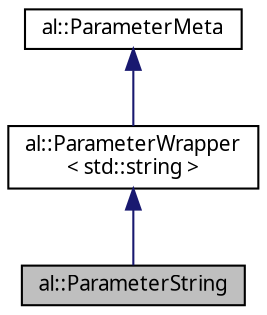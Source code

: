 digraph "al::ParameterString"
{
 // LATEX_PDF_SIZE
  bgcolor="transparent";
  edge [fontname="FreeSans.ttf",fontsize="10",labelfontname="FreeSans.ttf",labelfontsize="10"];
  node [fontname="FreeSans.ttf",fontsize="10",shape=record];
  Node1 [label="al::ParameterString",height=0.2,width=0.4,color="black", fillcolor="grey75", style="filled", fontcolor="black",tooltip=" "];
  Node2 -> Node1 [dir="back",color="midnightblue",fontsize="10",style="solid",fontname="FreeSans.ttf"];
  Node2 [label="al::ParameterWrapper\l\< std::string \>",height=0.2,width=0.4,color="black",URL="$classal_1_1_parameter_wrapper.html",tooltip=" "];
  Node3 -> Node2 [dir="back",color="midnightblue",fontsize="10",style="solid",fontname="FreeSans.ttf"];
  Node3 [label="al::ParameterMeta",height=0.2,width=0.4,color="black",URL="$classal_1_1_parameter_meta.html",tooltip="The ParameterMeta class defines the base interface for Parameter metadata."];
}
